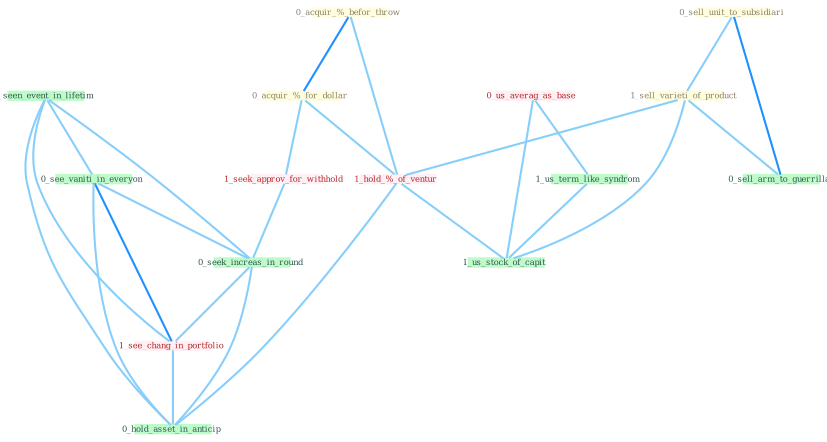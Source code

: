 Graph G{ 
    node
    [shape=polygon,style=filled,width=.5,height=.06,color="#BDFCC9",fixedsize=true,fontsize=4,
    fontcolor="#2f4f4f"];
    {node
    [color="#ffffe0", fontcolor="#8b7d6b"] "0_acquir_%_befor_throw " "0_sell_unit_to_subsidiari " "1_sell_varieti_of_product " "0_acquir_%_for_dollar "}
{node [color="#fff0f5", fontcolor="#b22222"] "0_us_averag_as_base " "1_seek_approv_for_withhold " "1_hold_%_of_ventur " "1_see_chang_in_portfolio "}
edge [color="#B0E2FF"];

	"0_acquir_%_befor_throw " -- "0_acquir_%_for_dollar " [w="2", color="#1e90ff" , len=0.8];
	"0_acquir_%_befor_throw " -- "1_hold_%_of_ventur " [w="1", color="#87cefa" ];
	"0_sell_unit_to_subsidiari " -- "1_sell_varieti_of_product " [w="1", color="#87cefa" ];
	"0_sell_unit_to_subsidiari " -- "0_sell_arm_to_guerrilla " [w="2", color="#1e90ff" , len=0.8];
	"1_sell_varieti_of_product " -- "1_hold_%_of_ventur " [w="1", color="#87cefa" ];
	"1_sell_varieti_of_product " -- "0_sell_arm_to_guerrilla " [w="1", color="#87cefa" ];
	"1_sell_varieti_of_product " -- "1_us_stock_of_capit " [w="1", color="#87cefa" ];
	"0_acquir_%_for_dollar " -- "1_seek_approv_for_withhold " [w="1", color="#87cefa" ];
	"0_acquir_%_for_dollar " -- "1_hold_%_of_ventur " [w="1", color="#87cefa" ];
	"0_seen_event_in_lifetim " -- "0_see_vaniti_in_everyon " [w="1", color="#87cefa" ];
	"0_seen_event_in_lifetim " -- "0_seek_increas_in_round " [w="1", color="#87cefa" ];
	"0_seen_event_in_lifetim " -- "1_see_chang_in_portfolio " [w="1", color="#87cefa" ];
	"0_seen_event_in_lifetim " -- "0_hold_asset_in_anticip " [w="1", color="#87cefa" ];
	"0_us_averag_as_base " -- "1_us_term_like_syndrom " [w="1", color="#87cefa" ];
	"0_us_averag_as_base " -- "1_us_stock_of_capit " [w="1", color="#87cefa" ];
	"1_us_term_like_syndrom " -- "1_us_stock_of_capit " [w="1", color="#87cefa" ];
	"1_seek_approv_for_withhold " -- "0_seek_increas_in_round " [w="1", color="#87cefa" ];
	"1_hold_%_of_ventur " -- "1_us_stock_of_capit " [w="1", color="#87cefa" ];
	"1_hold_%_of_ventur " -- "0_hold_asset_in_anticip " [w="1", color="#87cefa" ];
	"0_see_vaniti_in_everyon " -- "0_seek_increas_in_round " [w="1", color="#87cefa" ];
	"0_see_vaniti_in_everyon " -- "1_see_chang_in_portfolio " [w="2", color="#1e90ff" , len=0.8];
	"0_see_vaniti_in_everyon " -- "0_hold_asset_in_anticip " [w="1", color="#87cefa" ];
	"0_seek_increas_in_round " -- "1_see_chang_in_portfolio " [w="1", color="#87cefa" ];
	"0_seek_increas_in_round " -- "0_hold_asset_in_anticip " [w="1", color="#87cefa" ];
	"1_see_chang_in_portfolio " -- "0_hold_asset_in_anticip " [w="1", color="#87cefa" ];
}
